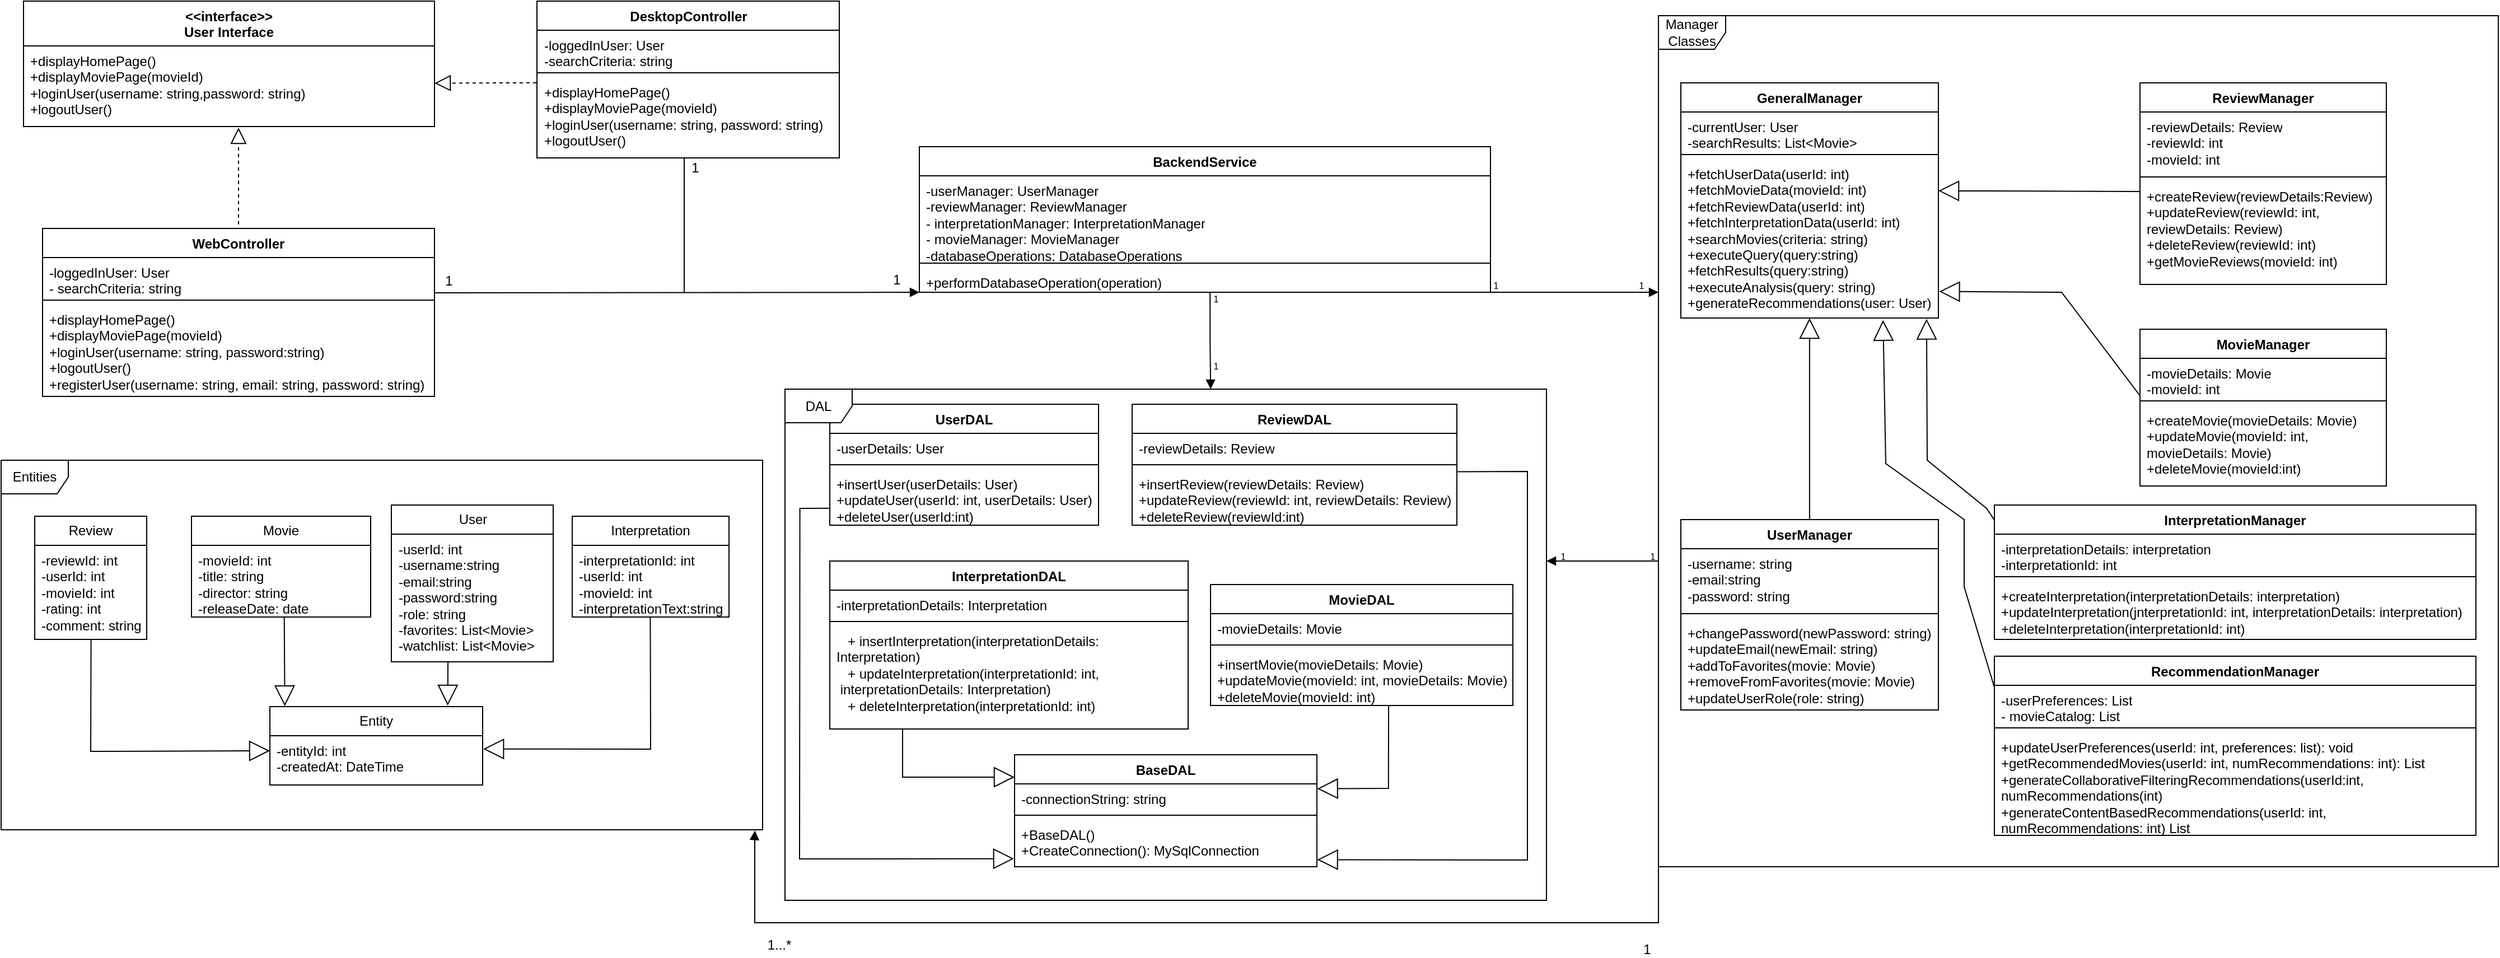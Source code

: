 <mxfile version="24.1.0" type="device">
  <diagram name="Page-1" id="e7e014a7-5840-1c2e-5031-d8a46d1fe8dd">
    <mxGraphModel dx="4650" dy="1196" grid="1" gridSize="10" guides="1" tooltips="1" connect="1" arrows="1" fold="1" page="1" pageScale="1" pageWidth="2336" pageHeight="1654" background="none" math="0" shadow="0">
      <root>
        <mxCell id="0" />
        <mxCell id="1" parent="0" />
        <mxCell id="jaTv15KmfSq4KuKZcP_w-41" value="WebController" style="swimlane;fontStyle=1;align=center;verticalAlign=top;childLayout=stackLayout;horizontal=1;startSize=26;horizontalStack=0;resizeParent=1;resizeParentMax=0;resizeLast=0;collapsible=1;marginBottom=0;whiteSpace=wrap;html=1;" parent="1" vertex="1">
          <mxGeometry x="-2246" y="660" width="350" height="150" as="geometry" />
        </mxCell>
        <mxCell id="jaTv15KmfSq4KuKZcP_w-42" value="-loggedInUser: User&lt;div&gt;- searchCriteria: string&lt;/div&gt;" style="text;strokeColor=none;fillColor=none;align=left;verticalAlign=top;spacingLeft=4;spacingRight=4;overflow=hidden;rotatable=0;points=[[0,0.5],[1,0.5]];portConstraint=eastwest;whiteSpace=wrap;html=1;" parent="jaTv15KmfSq4KuKZcP_w-41" vertex="1">
          <mxGeometry y="26" width="350" height="34" as="geometry" />
        </mxCell>
        <mxCell id="jaTv15KmfSq4KuKZcP_w-43" value="" style="line;strokeWidth=1;fillColor=none;align=left;verticalAlign=middle;spacingTop=-1;spacingLeft=3;spacingRight=3;rotatable=0;labelPosition=right;points=[];portConstraint=eastwest;strokeColor=inherit;" parent="jaTv15KmfSq4KuKZcP_w-41" vertex="1">
          <mxGeometry y="60" width="350" height="8" as="geometry" />
        </mxCell>
        <mxCell id="jaTv15KmfSq4KuKZcP_w-44" value="+displayHomePage()&lt;div&gt;+displayMoviePage(movieId)&lt;/div&gt;&lt;div&gt;+loginUser(username: string, password:string)&lt;/div&gt;&lt;div&gt;+logoutUser()&lt;/div&gt;&lt;div&gt;+registerUser(username: string, email: string, password: string)&lt;/div&gt;" style="text;strokeColor=none;fillColor=none;align=left;verticalAlign=top;spacingLeft=4;spacingRight=4;overflow=hidden;rotatable=0;points=[[0,0.5],[1,0.5]];portConstraint=eastwest;whiteSpace=wrap;html=1;" parent="jaTv15KmfSq4KuKZcP_w-41" vertex="1">
          <mxGeometry y="68" width="350" height="82" as="geometry" />
        </mxCell>
        <mxCell id="jaTv15KmfSq4KuKZcP_w-45" value="&amp;lt;&amp;lt;interface&amp;gt;&amp;gt;&lt;div&gt;User Interface&lt;/div&gt;" style="swimlane;fontStyle=1;align=center;verticalAlign=top;childLayout=stackLayout;horizontal=1;startSize=40;horizontalStack=0;resizeParent=1;resizeParentMax=0;resizeLast=0;collapsible=1;marginBottom=0;whiteSpace=wrap;html=1;" parent="1" vertex="1">
          <mxGeometry x="-2263" y="457" width="367" height="112" as="geometry" />
        </mxCell>
        <mxCell id="jaTv15KmfSq4KuKZcP_w-48" value="+displayHomePage()&lt;div&gt;+displayMoviePage(movieId)&lt;/div&gt;&lt;div&gt;+loginUser(username: string,password: string)&lt;/div&gt;&lt;div&gt;+logoutUser()&lt;/div&gt;" style="text;strokeColor=none;fillColor=none;align=left;verticalAlign=top;spacingLeft=4;spacingRight=4;overflow=hidden;rotatable=0;points=[[0,0.5],[1,0.5]];portConstraint=eastwest;whiteSpace=wrap;html=1;" parent="jaTv15KmfSq4KuKZcP_w-45" vertex="1">
          <mxGeometry y="40" width="367" height="72" as="geometry" />
        </mxCell>
        <mxCell id="jaTv15KmfSq4KuKZcP_w-49" value="DesktopController" style="swimlane;fontStyle=1;align=center;verticalAlign=top;childLayout=stackLayout;horizontal=1;startSize=26;horizontalStack=0;resizeParent=1;resizeParentMax=0;resizeLast=0;collapsible=1;marginBottom=0;whiteSpace=wrap;html=1;" parent="1" vertex="1">
          <mxGeometry x="-1804.5" y="457" width="270" height="140" as="geometry" />
        </mxCell>
        <mxCell id="jaTv15KmfSq4KuKZcP_w-50" value="-loggedInUser: User&lt;div&gt;-searchCriteria: string&lt;/div&gt;" style="text;strokeColor=none;fillColor=none;align=left;verticalAlign=top;spacingLeft=4;spacingRight=4;overflow=hidden;rotatable=0;points=[[0,0.5],[1,0.5]];portConstraint=eastwest;whiteSpace=wrap;html=1;" parent="jaTv15KmfSq4KuKZcP_w-49" vertex="1">
          <mxGeometry y="26" width="270" height="34" as="geometry" />
        </mxCell>
        <mxCell id="jaTv15KmfSq4KuKZcP_w-51" value="" style="line;strokeWidth=1;fillColor=none;align=left;verticalAlign=middle;spacingTop=-1;spacingLeft=3;spacingRight=3;rotatable=0;labelPosition=right;points=[];portConstraint=eastwest;strokeColor=inherit;" parent="jaTv15KmfSq4KuKZcP_w-49" vertex="1">
          <mxGeometry y="60" width="270" height="8" as="geometry" />
        </mxCell>
        <mxCell id="jaTv15KmfSq4KuKZcP_w-52" value="+displayHomePage()&lt;div&gt;+displayMoviePage(movieId)&lt;/div&gt;&lt;div&gt;+loginUser(username: string, password: string)&lt;/div&gt;&lt;div&gt;+logoutUser()&lt;/div&gt;" style="text;strokeColor=none;fillColor=none;align=left;verticalAlign=top;spacingLeft=4;spacingRight=4;overflow=hidden;rotatable=0;points=[[0,0.5],[1,0.5]];portConstraint=eastwest;whiteSpace=wrap;html=1;" parent="jaTv15KmfSq4KuKZcP_w-49" vertex="1">
          <mxGeometry y="68" width="270" height="72" as="geometry" />
        </mxCell>
        <mxCell id="jaTv15KmfSq4KuKZcP_w-72" value="Entities" style="shape=umlFrame;whiteSpace=wrap;html=1;pointerEvents=0;" parent="1" vertex="1">
          <mxGeometry x="-2283" y="867" width="680" height="330" as="geometry" />
        </mxCell>
        <mxCell id="jaTv15KmfSq4KuKZcP_w-73" value="User" style="swimlane;fontStyle=0;childLayout=stackLayout;horizontal=1;startSize=26;fillColor=none;horizontalStack=0;resizeParent=1;resizeParentMax=0;resizeLast=0;collapsible=1;marginBottom=0;whiteSpace=wrap;html=1;" parent="1" vertex="1">
          <mxGeometry x="-1934.5" y="907" width="144.5" height="140" as="geometry" />
        </mxCell>
        <mxCell id="jaTv15KmfSq4KuKZcP_w-74" value="&lt;div&gt;-userId: int&lt;/div&gt;&lt;div&gt;-username:string&lt;/div&gt;&lt;div&gt;-email:string&lt;/div&gt;&lt;div&gt;-password:string&lt;/div&gt;&lt;div&gt;-role: string&lt;/div&gt;&lt;div&gt;-favorites: List&amp;lt;Movie&amp;gt;&lt;/div&gt;&lt;div&gt;-watchlist: List&amp;lt;Movie&amp;gt;&lt;/div&gt;" style="text;strokeColor=none;fillColor=none;align=left;verticalAlign=top;spacingLeft=4;spacingRight=4;overflow=hidden;rotatable=0;points=[[0,0.5],[1,0.5]];portConstraint=eastwest;whiteSpace=wrap;html=1;" parent="jaTv15KmfSq4KuKZcP_w-73" vertex="1">
          <mxGeometry y="26" width="144.5" height="114" as="geometry" />
        </mxCell>
        <mxCell id="jaTv15KmfSq4KuKZcP_w-75" value="Movie" style="swimlane;fontStyle=0;childLayout=stackLayout;horizontal=1;startSize=26;fillColor=none;horizontalStack=0;resizeParent=1;resizeParentMax=0;resizeLast=0;collapsible=1;marginBottom=0;whiteSpace=wrap;html=1;" parent="1" vertex="1">
          <mxGeometry x="-2113" y="917" width="160" height="90" as="geometry" />
        </mxCell>
        <mxCell id="jaTv15KmfSq4KuKZcP_w-76" value="&lt;div&gt;-movieId: int&lt;/div&gt;&lt;div&gt;-title: string&lt;/div&gt;&lt;div&gt;-director: string&lt;/div&gt;&lt;div&gt;-releaseDate: date&lt;/div&gt;" style="text;strokeColor=none;fillColor=none;align=left;verticalAlign=top;spacingLeft=4;spacingRight=4;overflow=hidden;rotatable=0;points=[[0,0.5],[1,0.5]];portConstraint=eastwest;whiteSpace=wrap;html=1;" parent="jaTv15KmfSq4KuKZcP_w-75" vertex="1">
          <mxGeometry y="26" width="160" height="64" as="geometry" />
        </mxCell>
        <mxCell id="jaTv15KmfSq4KuKZcP_w-77" value="Review" style="swimlane;fontStyle=0;childLayout=stackLayout;horizontal=1;startSize=26;fillColor=none;horizontalStack=0;resizeParent=1;resizeParentMax=0;resizeLast=0;collapsible=1;marginBottom=0;whiteSpace=wrap;html=1;" parent="1" vertex="1">
          <mxGeometry x="-2253" y="917" width="100" height="110" as="geometry" />
        </mxCell>
        <mxCell id="jaTv15KmfSq4KuKZcP_w-78" value="&lt;div&gt;-reviewId: int&lt;/div&gt;&lt;div&gt;-userId: int&lt;/div&gt;&lt;div&gt;-movieId: int&lt;/div&gt;&lt;div&gt;-rating: int&lt;/div&gt;&lt;div&gt;-comment: string&lt;/div&gt;" style="text;strokeColor=none;fillColor=none;align=left;verticalAlign=top;spacingLeft=4;spacingRight=4;overflow=hidden;rotatable=0;points=[[0,0.5],[1,0.5]];portConstraint=eastwest;whiteSpace=wrap;html=1;" parent="jaTv15KmfSq4KuKZcP_w-77" vertex="1">
          <mxGeometry y="26" width="100" height="84" as="geometry" />
        </mxCell>
        <mxCell id="jaTv15KmfSq4KuKZcP_w-79" value="Interpretation" style="swimlane;fontStyle=0;childLayout=stackLayout;horizontal=1;startSize=26;fillColor=none;horizontalStack=0;resizeParent=1;resizeParentMax=0;resizeLast=0;collapsible=1;marginBottom=0;whiteSpace=wrap;html=1;" parent="1" vertex="1">
          <mxGeometry x="-1773" y="917" width="140" height="90" as="geometry" />
        </mxCell>
        <mxCell id="jaTv15KmfSq4KuKZcP_w-80" value="&lt;div&gt;-interpretationId: int&lt;/div&gt;&lt;div&gt;-userId: int&lt;/div&gt;&lt;div&gt;-movieId: int&lt;/div&gt;&lt;div&gt;-interpretationText:string&lt;/div&gt;" style="text;strokeColor=none;fillColor=none;align=left;verticalAlign=top;spacingLeft=4;spacingRight=4;overflow=hidden;rotatable=0;points=[[0,0.5],[1,0.5]];portConstraint=eastwest;whiteSpace=wrap;html=1;" parent="jaTv15KmfSq4KuKZcP_w-79" vertex="1">
          <mxGeometry y="26" width="140" height="64" as="geometry" />
        </mxCell>
        <mxCell id="jaTv15KmfSq4KuKZcP_w-81" value="Entity" style="swimlane;fontStyle=0;childLayout=stackLayout;horizontal=1;startSize=26;fillColor=none;horizontalStack=0;resizeParent=1;resizeParentMax=0;resizeLast=0;collapsible=1;marginBottom=0;whiteSpace=wrap;html=1;" parent="1" vertex="1">
          <mxGeometry x="-2043" y="1087" width="190" height="70" as="geometry" />
        </mxCell>
        <mxCell id="jaTv15KmfSq4KuKZcP_w-82" value="&lt;div&gt;-entityId: int&lt;/div&gt;&lt;div&gt;-createdAt: DateTime&lt;/div&gt;" style="text;strokeColor=none;fillColor=none;align=left;verticalAlign=top;spacingLeft=4;spacingRight=4;overflow=hidden;rotatable=0;points=[[0,0.5],[1,0.5]];portConstraint=eastwest;whiteSpace=wrap;html=1;" parent="jaTv15KmfSq4KuKZcP_w-81" vertex="1">
          <mxGeometry y="26" width="190" height="44" as="geometry" />
        </mxCell>
        <mxCell id="jaTv15KmfSq4KuKZcP_w-89" value="&lt;div&gt;&lt;br&gt;&lt;/div&gt;&lt;div&gt;&lt;br&gt;&lt;/div&gt;" style="endArrow=block;endSize=16;endFill=0;html=1;rounded=0;exitX=0.503;exitY=1.004;exitDx=0;exitDy=0;exitPerimeter=0;" parent="1" source="jaTv15KmfSq4KuKZcP_w-78" edge="1">
          <mxGeometry width="160" relative="1" as="geometry">
            <mxPoint x="-2203" y="1126.5" as="sourcePoint" />
            <mxPoint x="-2043" y="1126.5" as="targetPoint" />
            <Array as="points">
              <mxPoint x="-2203" y="1127" />
            </Array>
            <mxPoint as="offset" />
          </mxGeometry>
        </mxCell>
        <mxCell id="jaTv15KmfSq4KuKZcP_w-90" value="&lt;div&gt;&lt;br&gt;&lt;/div&gt;&lt;div&gt;&lt;br&gt;&lt;/div&gt;" style="endArrow=block;endSize=16;endFill=0;html=1;rounded=0;exitX=0.649;exitY=0.999;exitDx=0;exitDy=0;exitPerimeter=0;entryX=0.213;entryY=-0.006;entryDx=0;entryDy=0;entryPerimeter=0;" parent="1" edge="1">
          <mxGeometry width="160" relative="1" as="geometry">
            <mxPoint x="-2036.31" y="1006.996" as="sourcePoint" />
            <mxPoint x="-2029.68" y="1086.58" as="targetPoint" />
            <Array as="points">
              <mxPoint x="-2030.15" y="1007" />
            </Array>
            <mxPoint as="offset" />
          </mxGeometry>
        </mxCell>
        <mxCell id="jaTv15KmfSq4KuKZcP_w-91" value="&lt;div&gt;&lt;br&gt;&lt;/div&gt;&lt;div&gt;&lt;br&gt;&lt;/div&gt;" style="endArrow=block;endSize=16;endFill=0;html=1;rounded=0;entryX=0.213;entryY=-0.006;entryDx=0;entryDy=0;entryPerimeter=0;exitX=0.35;exitY=1.002;exitDx=0;exitDy=0;exitPerimeter=0;" parent="1" source="jaTv15KmfSq4KuKZcP_w-74" edge="1">
          <mxGeometry width="160" relative="1" as="geometry">
            <mxPoint x="-1884.18" y="1054" as="sourcePoint" />
            <mxPoint x="-1884.18" y="1086" as="targetPoint" />
            <Array as="points">
              <mxPoint x="-1884" y="1050" />
            </Array>
            <mxPoint as="offset" />
          </mxGeometry>
        </mxCell>
        <mxCell id="jaTv15KmfSq4KuKZcP_w-92" value="&lt;div&gt;&lt;br&gt;&lt;/div&gt;&lt;div&gt;&lt;br&gt;&lt;/div&gt;" style="endArrow=block;endSize=16;endFill=0;html=1;rounded=0;exitX=0.498;exitY=0.996;exitDx=0;exitDy=0;exitPerimeter=0;entryX=1.003;entryY=0.269;entryDx=0;entryDy=0;entryPerimeter=0;" parent="1" source="jaTv15KmfSq4KuKZcP_w-80" target="jaTv15KmfSq4KuKZcP_w-82" edge="1">
          <mxGeometry width="160" relative="1" as="geometry">
            <mxPoint x="-1773" y="1047" as="sourcePoint" />
            <mxPoint x="-1850" y="1130" as="targetPoint" />
            <Array as="points">
              <mxPoint x="-1703" y="1125" />
            </Array>
            <mxPoint as="offset" />
          </mxGeometry>
        </mxCell>
        <mxCell id="jaTv15KmfSq4KuKZcP_w-93" value="Manager Classes" style="shape=umlFrame;whiteSpace=wrap;html=1;pointerEvents=0;" parent="1" vertex="1">
          <mxGeometry x="-803" y="470" width="750" height="760" as="geometry" />
        </mxCell>
        <mxCell id="jaTv15KmfSq4KuKZcP_w-94" value="GeneralManager" style="swimlane;fontStyle=1;align=center;verticalAlign=top;childLayout=stackLayout;horizontal=1;startSize=26;horizontalStack=0;resizeParent=1;resizeParentMax=0;resizeLast=0;collapsible=1;marginBottom=0;whiteSpace=wrap;html=1;" parent="1" vertex="1">
          <mxGeometry x="-783" y="530" width="230" height="210" as="geometry" />
        </mxCell>
        <mxCell id="jaTv15KmfSq4KuKZcP_w-95" value="-currentUser: User&lt;div&gt;-searchResults: List&amp;lt;Movie&amp;gt;&lt;/div&gt;" style="text;strokeColor=none;fillColor=none;align=left;verticalAlign=top;spacingLeft=4;spacingRight=4;overflow=hidden;rotatable=0;points=[[0,0.5],[1,0.5]];portConstraint=eastwest;whiteSpace=wrap;html=1;" parent="jaTv15KmfSq4KuKZcP_w-94" vertex="1">
          <mxGeometry y="26" width="230" height="34" as="geometry" />
        </mxCell>
        <mxCell id="jaTv15KmfSq4KuKZcP_w-96" value="" style="line;strokeWidth=1;fillColor=none;align=left;verticalAlign=middle;spacingTop=-1;spacingLeft=3;spacingRight=3;rotatable=0;labelPosition=right;points=[];portConstraint=eastwest;strokeColor=inherit;" parent="jaTv15KmfSq4KuKZcP_w-94" vertex="1">
          <mxGeometry y="60" width="230" height="8" as="geometry" />
        </mxCell>
        <mxCell id="jaTv15KmfSq4KuKZcP_w-97" value="&lt;div&gt;&lt;span style=&quot;background-color: initial;&quot;&gt;+fetchUserData(userId: int)&lt;/span&gt;&lt;br&gt;&lt;/div&gt;&lt;div&gt;+fetchMovieData(movieId: int)&lt;/div&gt;&lt;div&gt;+fetchReviewData(userId: int)&lt;/div&gt;&lt;div&gt;+fetchInterpretationData(userId: int)&lt;/div&gt;&lt;div&gt;+searchMovies(criteria: string)&lt;/div&gt;&lt;div&gt;+executeQuery(query:string)&lt;/div&gt;&lt;div&gt;+fetchResults(query:string)&lt;/div&gt;&lt;div&gt;+executeAnalysis(query: string)&lt;/div&gt;&lt;div&gt;+generateRecommendations(user: User)&lt;/div&gt;" style="text;strokeColor=none;fillColor=none;align=left;verticalAlign=top;spacingLeft=4;spacingRight=4;overflow=hidden;rotatable=0;points=[[0,0.5],[1,0.5]];portConstraint=eastwest;whiteSpace=wrap;html=1;" parent="jaTv15KmfSq4KuKZcP_w-94" vertex="1">
          <mxGeometry y="68" width="230" height="142" as="geometry" />
        </mxCell>
        <mxCell id="jaTv15KmfSq4KuKZcP_w-98" value="UserManager" style="swimlane;fontStyle=1;align=center;verticalAlign=top;childLayout=stackLayout;horizontal=1;startSize=26;horizontalStack=0;resizeParent=1;resizeParentMax=0;resizeLast=0;collapsible=1;marginBottom=0;whiteSpace=wrap;html=1;" parent="1" vertex="1">
          <mxGeometry x="-783" y="920" width="230" height="170" as="geometry" />
        </mxCell>
        <mxCell id="jaTv15KmfSq4KuKZcP_w-99" value="-username: string&lt;div&gt;-email:string&lt;/div&gt;&lt;div&gt;-password: string&lt;/div&gt;" style="text;strokeColor=none;fillColor=none;align=left;verticalAlign=top;spacingLeft=4;spacingRight=4;overflow=hidden;rotatable=0;points=[[0,0.5],[1,0.5]];portConstraint=eastwest;whiteSpace=wrap;html=1;" parent="jaTv15KmfSq4KuKZcP_w-98" vertex="1">
          <mxGeometry y="26" width="230" height="54" as="geometry" />
        </mxCell>
        <mxCell id="jaTv15KmfSq4KuKZcP_w-100" value="" style="line;strokeWidth=1;fillColor=none;align=left;verticalAlign=middle;spacingTop=-1;spacingLeft=3;spacingRight=3;rotatable=0;labelPosition=right;points=[];portConstraint=eastwest;strokeColor=inherit;" parent="jaTv15KmfSq4KuKZcP_w-98" vertex="1">
          <mxGeometry y="80" width="230" height="8" as="geometry" />
        </mxCell>
        <mxCell id="jaTv15KmfSq4KuKZcP_w-101" value="+changePassword(newPassword: string)&lt;div&gt;+updateEmail(newEmail: string)&lt;/div&gt;&lt;div&gt;+addToFavorites(movie: Movie)&lt;/div&gt;&lt;div&gt;+removeFromFavorites(movie: Movie)&lt;/div&gt;&lt;div&gt;+updateUserRole(role: string)&lt;/div&gt;" style="text;strokeColor=none;fillColor=none;align=left;verticalAlign=top;spacingLeft=4;spacingRight=4;overflow=hidden;rotatable=0;points=[[0,0.5],[1,0.5]];portConstraint=eastwest;whiteSpace=wrap;html=1;" parent="jaTv15KmfSq4KuKZcP_w-98" vertex="1">
          <mxGeometry y="88" width="230" height="82" as="geometry" />
        </mxCell>
        <mxCell id="jaTv15KmfSq4KuKZcP_w-102" value="ReviewManager" style="swimlane;fontStyle=1;align=center;verticalAlign=top;childLayout=stackLayout;horizontal=1;startSize=26;horizontalStack=0;resizeParent=1;resizeParentMax=0;resizeLast=0;collapsible=1;marginBottom=0;whiteSpace=wrap;html=1;" parent="1" vertex="1">
          <mxGeometry x="-373" y="530" width="220" height="180" as="geometry" />
        </mxCell>
        <mxCell id="jaTv15KmfSq4KuKZcP_w-103" value="-reviewDetails: Review&lt;div&gt;-reviewId: int&lt;/div&gt;&lt;div&gt;-movieId: int&lt;/div&gt;" style="text;strokeColor=none;fillColor=none;align=left;verticalAlign=top;spacingLeft=4;spacingRight=4;overflow=hidden;rotatable=0;points=[[0,0.5],[1,0.5]];portConstraint=eastwest;whiteSpace=wrap;html=1;" parent="jaTv15KmfSq4KuKZcP_w-102" vertex="1">
          <mxGeometry y="26" width="220" height="54" as="geometry" />
        </mxCell>
        <mxCell id="jaTv15KmfSq4KuKZcP_w-104" value="" style="line;strokeWidth=1;fillColor=none;align=left;verticalAlign=middle;spacingTop=-1;spacingLeft=3;spacingRight=3;rotatable=0;labelPosition=right;points=[];portConstraint=eastwest;strokeColor=inherit;" parent="jaTv15KmfSq4KuKZcP_w-102" vertex="1">
          <mxGeometry y="80" width="220" height="8" as="geometry" />
        </mxCell>
        <mxCell id="jaTv15KmfSq4KuKZcP_w-105" value="+createReview(reviewDetails:Review)&lt;div&gt;+updateReview(reviewId: int, reviewDetails: Review)&lt;/div&gt;&lt;div&gt;+deleteReview(reviewId: int)&lt;/div&gt;&lt;div&gt;+getMovieReviews(movieId: int)&lt;/div&gt;" style="text;strokeColor=none;fillColor=none;align=left;verticalAlign=top;spacingLeft=4;spacingRight=4;overflow=hidden;rotatable=0;points=[[0,0.5],[1,0.5]];portConstraint=eastwest;whiteSpace=wrap;html=1;" parent="jaTv15KmfSq4KuKZcP_w-102" vertex="1">
          <mxGeometry y="88" width="220" height="92" as="geometry" />
        </mxCell>
        <mxCell id="jaTv15KmfSq4KuKZcP_w-106" value="InterpretationManager" style="swimlane;fontStyle=1;align=center;verticalAlign=top;childLayout=stackLayout;horizontal=1;startSize=26;horizontalStack=0;resizeParent=1;resizeParentMax=0;resizeLast=0;collapsible=1;marginBottom=0;whiteSpace=wrap;html=1;" parent="1" vertex="1">
          <mxGeometry x="-503" y="907" width="430" height="120" as="geometry" />
        </mxCell>
        <mxCell id="jaTv15KmfSq4KuKZcP_w-107" value="-interpretationDetails: interpretation&lt;div&gt;-interpretationId: int&lt;/div&gt;" style="text;strokeColor=none;fillColor=none;align=left;verticalAlign=top;spacingLeft=4;spacingRight=4;overflow=hidden;rotatable=0;points=[[0,0.5],[1,0.5]];portConstraint=eastwest;whiteSpace=wrap;html=1;" parent="jaTv15KmfSq4KuKZcP_w-106" vertex="1">
          <mxGeometry y="26" width="430" height="34" as="geometry" />
        </mxCell>
        <mxCell id="jaTv15KmfSq4KuKZcP_w-108" value="" style="line;strokeWidth=1;fillColor=none;align=left;verticalAlign=middle;spacingTop=-1;spacingLeft=3;spacingRight=3;rotatable=0;labelPosition=right;points=[];portConstraint=eastwest;strokeColor=inherit;" parent="jaTv15KmfSq4KuKZcP_w-106" vertex="1">
          <mxGeometry y="60" width="430" height="8" as="geometry" />
        </mxCell>
        <mxCell id="jaTv15KmfSq4KuKZcP_w-109" value="+createInterpretation(interpretationDetails: interpretation)&lt;div&gt;+updateInterpretation(jnterpretationId: int, interpretationDetails: interpretation)&lt;/div&gt;&lt;div&gt;+deleteInterpretation(interpretationId: int)&lt;/div&gt;" style="text;strokeColor=none;fillColor=none;align=left;verticalAlign=top;spacingLeft=4;spacingRight=4;overflow=hidden;rotatable=0;points=[[0,0.5],[1,0.5]];portConstraint=eastwest;whiteSpace=wrap;html=1;" parent="jaTv15KmfSq4KuKZcP_w-106" vertex="1">
          <mxGeometry y="68" width="430" height="52" as="geometry" />
        </mxCell>
        <mxCell id="jaTv15KmfSq4KuKZcP_w-110" value="MovieManager" style="swimlane;fontStyle=1;align=center;verticalAlign=top;childLayout=stackLayout;horizontal=1;startSize=26;horizontalStack=0;resizeParent=1;resizeParentMax=0;resizeLast=0;collapsible=1;marginBottom=0;whiteSpace=wrap;html=1;" parent="1" vertex="1">
          <mxGeometry x="-373" y="750" width="220" height="140" as="geometry" />
        </mxCell>
        <mxCell id="jaTv15KmfSq4KuKZcP_w-111" value="-movieDetails: Movie&lt;div&gt;-movieId: int&lt;/div&gt;" style="text;strokeColor=none;fillColor=none;align=left;verticalAlign=top;spacingLeft=4;spacingRight=4;overflow=hidden;rotatable=0;points=[[0,0.5],[1,0.5]];portConstraint=eastwest;whiteSpace=wrap;html=1;" parent="jaTv15KmfSq4KuKZcP_w-110" vertex="1">
          <mxGeometry y="26" width="220" height="34" as="geometry" />
        </mxCell>
        <mxCell id="jaTv15KmfSq4KuKZcP_w-112" value="" style="line;strokeWidth=1;fillColor=none;align=left;verticalAlign=middle;spacingTop=-1;spacingLeft=3;spacingRight=3;rotatable=0;labelPosition=right;points=[];portConstraint=eastwest;strokeColor=inherit;" parent="jaTv15KmfSq4KuKZcP_w-110" vertex="1">
          <mxGeometry y="60" width="220" height="8" as="geometry" />
        </mxCell>
        <mxCell id="jaTv15KmfSq4KuKZcP_w-113" value="+createMovie(movieDetails: Movie)&lt;div&gt;+updateMovie(movieId: int, movieDetails: Movie)&lt;/div&gt;&lt;div&gt;+deleteMovie(movieId:int)&lt;/div&gt;" style="text;strokeColor=none;fillColor=none;align=left;verticalAlign=top;spacingLeft=4;spacingRight=4;overflow=hidden;rotatable=0;points=[[0,0.5],[1,0.5]];portConstraint=eastwest;whiteSpace=wrap;html=1;" parent="jaTv15KmfSq4KuKZcP_w-110" vertex="1">
          <mxGeometry y="68" width="220" height="72" as="geometry" />
        </mxCell>
        <mxCell id="jaTv15KmfSq4KuKZcP_w-114" value="BackendService" style="swimlane;fontStyle=1;align=center;verticalAlign=top;childLayout=stackLayout;horizontal=1;startSize=26;horizontalStack=0;resizeParent=1;resizeParentMax=0;resizeLast=0;collapsible=1;marginBottom=0;whiteSpace=wrap;html=1;" parent="1" vertex="1">
          <mxGeometry x="-1463" y="587" width="510" height="130" as="geometry" />
        </mxCell>
        <mxCell id="jaTv15KmfSq4KuKZcP_w-115" value="-userManager: UserManager&lt;div&gt;-reviewManager: ReviewManager&lt;/div&gt;&lt;div&gt;- interpretationManager: InterpretationManager&lt;/div&gt;&lt;div&gt;- movieManager: MovieManager&lt;/div&gt;&lt;div&gt;-databaseOperations: DatabaseOperations&lt;/div&gt;" style="text;strokeColor=none;fillColor=none;align=left;verticalAlign=top;spacingLeft=4;spacingRight=4;overflow=hidden;rotatable=0;points=[[0,0.5],[1,0.5]];portConstraint=eastwest;whiteSpace=wrap;html=1;" parent="jaTv15KmfSq4KuKZcP_w-114" vertex="1">
          <mxGeometry y="26" width="510" height="74" as="geometry" />
        </mxCell>
        <mxCell id="jaTv15KmfSq4KuKZcP_w-116" value="" style="line;strokeWidth=1;fillColor=none;align=left;verticalAlign=middle;spacingTop=-1;spacingLeft=3;spacingRight=3;rotatable=0;labelPosition=right;points=[];portConstraint=eastwest;strokeColor=inherit;" parent="jaTv15KmfSq4KuKZcP_w-114" vertex="1">
          <mxGeometry y="100" width="510" height="8" as="geometry" />
        </mxCell>
        <mxCell id="jaTv15KmfSq4KuKZcP_w-117" value="+performDatabaseOperation(operation)" style="text;strokeColor=none;fillColor=none;align=left;verticalAlign=top;spacingLeft=4;spacingRight=4;overflow=hidden;rotatable=0;points=[[0,0.5],[1,0.5]];portConstraint=eastwest;whiteSpace=wrap;html=1;" parent="jaTv15KmfSq4KuKZcP_w-114" vertex="1">
          <mxGeometry y="108" width="510" height="22" as="geometry" />
        </mxCell>
        <mxCell id="jaTv15KmfSq4KuKZcP_w-134" value="" style="endArrow=block;endSize=16;endFill=0;html=1;rounded=0;exitX=0.5;exitY=0;exitDx=0;exitDy=0;" parent="1" edge="1">
          <mxGeometry width="160" relative="1" as="geometry">
            <mxPoint x="-668.06" y="920" as="sourcePoint" />
            <mxPoint x="-668.06" y="740" as="targetPoint" />
          </mxGeometry>
        </mxCell>
        <mxCell id="jaTv15KmfSq4KuKZcP_w-135" value="" style="endArrow=block;endSize=16;endFill=0;html=1;rounded=0;entryX=0.954;entryY=1.005;entryDx=0;entryDy=0;entryPerimeter=0;exitX=0;exitY=0.111;exitDx=0;exitDy=0;exitPerimeter=0;" parent="1" source="jaTv15KmfSq4KuKZcP_w-106" target="jaTv15KmfSq4KuKZcP_w-97" edge="1">
          <mxGeometry width="160" relative="1" as="geometry">
            <mxPoint x="-480" y="960" as="sourcePoint" />
            <mxPoint x="-563" y="750" as="targetPoint" />
            <Array as="points">
              <mxPoint x="-510" y="910" />
              <mxPoint x="-563" y="867" />
            </Array>
          </mxGeometry>
        </mxCell>
        <mxCell id="jaTv15KmfSq4KuKZcP_w-136" value="" style="endArrow=block;endSize=16;endFill=0;html=1;rounded=0;entryX=1.003;entryY=0.833;entryDx=0;entryDy=0;entryPerimeter=0;exitX=0;exitY=0.98;exitDx=0;exitDy=0;exitPerimeter=0;" parent="1" source="jaTv15KmfSq4KuKZcP_w-111" target="jaTv15KmfSq4KuKZcP_w-97" edge="1">
          <mxGeometry width="160" relative="1" as="geometry">
            <mxPoint x="-463" y="819" as="sourcePoint" />
            <mxPoint x="-463" y="637" as="targetPoint" />
            <Array as="points">
              <mxPoint x="-443" y="717" />
            </Array>
          </mxGeometry>
        </mxCell>
        <mxCell id="jaTv15KmfSq4KuKZcP_w-137" value="" style="endArrow=block;endSize=16;endFill=0;html=1;rounded=0;entryX=1;entryY=0.2;entryDx=0;entryDy=0;entryPerimeter=0;" parent="1" target="jaTv15KmfSq4KuKZcP_w-97" edge="1">
          <mxGeometry width="160" relative="1" as="geometry">
            <mxPoint x="-373" y="627" as="sourcePoint" />
            <mxPoint x="-543" y="627" as="targetPoint" />
          </mxGeometry>
        </mxCell>
        <mxCell id="ezJtMZ_-pT23GLF0U74k-7" value="" style="endArrow=block;endFill=1;html=1;edgeStyle=orthogonalEdgeStyle;align=left;verticalAlign=top;rounded=0;exitX=1;exitY=0.927;exitDx=0;exitDy=0;exitPerimeter=0;" parent="1" source="jaTv15KmfSq4KuKZcP_w-42" edge="1">
          <mxGeometry x="-1" relative="1" as="geometry">
            <mxPoint x="-1893" y="717" as="sourcePoint" />
            <mxPoint x="-1463" y="717" as="targetPoint" />
          </mxGeometry>
        </mxCell>
        <mxCell id="ezJtMZ_-pT23GLF0U74k-9" value="" style="endArrow=none;html=1;edgeStyle=orthogonalEdgeStyle;rounded=0;exitX=0.487;exitY=1;exitDx=0;exitDy=0;exitPerimeter=0;" parent="1" source="jaTv15KmfSq4KuKZcP_w-52" edge="1">
          <mxGeometry relative="1" as="geometry">
            <mxPoint x="-1694.5" y="667" as="sourcePoint" />
            <mxPoint x="-1673" y="717" as="targetPoint" />
            <Array as="points">
              <mxPoint x="-1673" y="667" />
            </Array>
          </mxGeometry>
        </mxCell>
        <mxCell id="ezJtMZ_-pT23GLF0U74k-12" value="" style="endArrow=block;endFill=1;html=1;edgeStyle=orthogonalEdgeStyle;align=left;verticalAlign=top;rounded=0;" parent="1" edge="1">
          <mxGeometry x="-1" relative="1" as="geometry">
            <mxPoint x="-953" y="717" as="sourcePoint" />
            <mxPoint x="-803" y="717" as="targetPoint" />
            <mxPoint as="offset" />
          </mxGeometry>
        </mxCell>
        <mxCell id="ezJtMZ_-pT23GLF0U74k-14" value="" style="endArrow=block;endFill=1;html=1;edgeStyle=orthogonalEdgeStyle;align=left;verticalAlign=top;rounded=0;" parent="1" edge="1">
          <mxGeometry x="-1" relative="1" as="geometry">
            <mxPoint x="-803" y="957" as="sourcePoint" />
            <mxPoint x="-903" y="957" as="targetPoint" />
            <mxPoint as="offset" />
            <Array as="points">
              <mxPoint x="-803" y="957" />
              <mxPoint x="-803" y="951" />
            </Array>
          </mxGeometry>
        </mxCell>
        <mxCell id="ezJtMZ_-pT23GLF0U74k-15" value="" style="endArrow=block;endFill=1;html=1;edgeStyle=orthogonalEdgeStyle;align=left;verticalAlign=top;rounded=0;exitX=-0.001;exitY=0.693;exitDx=0;exitDy=0;exitPerimeter=0;entryX=0.99;entryY=1.002;entryDx=0;entryDy=0;entryPerimeter=0;" parent="1" target="jaTv15KmfSq4KuKZcP_w-72" edge="1">
          <mxGeometry x="-1" relative="1" as="geometry">
            <mxPoint x="-803" y="1200" as="sourcePoint" />
            <mxPoint x="-1610" y="1200" as="targetPoint" />
            <mxPoint as="offset" />
            <Array as="points">
              <mxPoint x="-803" y="1280" />
              <mxPoint x="-1610" y="1280" />
              <mxPoint x="-1610" y="1201" />
              <mxPoint x="-1610" y="1201" />
            </Array>
          </mxGeometry>
        </mxCell>
        <mxCell id="ezJtMZ_-pT23GLF0U74k-16" value="" style="endArrow=block;dashed=1;endFill=0;endSize=12;html=1;rounded=0;" parent="1" edge="1">
          <mxGeometry width="160" relative="1" as="geometry">
            <mxPoint x="-2070.99" y="656.35" as="sourcePoint" />
            <mxPoint x="-2071" y="570" as="targetPoint" />
          </mxGeometry>
        </mxCell>
        <mxCell id="ezJtMZ_-pT23GLF0U74k-17" value="" style="endArrow=block;dashed=1;endFill=0;endSize=12;html=1;rounded=0;entryX=1.002;entryY=0.341;entryDx=0;entryDy=0;entryPerimeter=0;exitX=-0.002;exitY=0.068;exitDx=0;exitDy=0;exitPerimeter=0;" parent="1" source="jaTv15KmfSq4KuKZcP_w-52" edge="1">
          <mxGeometry width="160" relative="1" as="geometry">
            <mxPoint x="-1807.39" y="530.004" as="sourcePoint" />
            <mxPoint x="-1895.996" y="530.292" as="targetPoint" />
          </mxGeometry>
        </mxCell>
        <mxCell id="ezJtMZ_-pT23GLF0U74k-21" value="1" style="text;html=1;align=center;verticalAlign=middle;whiteSpace=wrap;rounded=0;" parent="1" vertex="1">
          <mxGeometry x="-1673" y="597" width="20" height="18" as="geometry" />
        </mxCell>
        <mxCell id="ezJtMZ_-pT23GLF0U74k-22" value="1" style="text;html=1;align=center;verticalAlign=middle;whiteSpace=wrap;rounded=0;" parent="1" vertex="1">
          <mxGeometry x="-1893" y="697" width="20" height="20" as="geometry" />
        </mxCell>
        <mxCell id="ezJtMZ_-pT23GLF0U74k-24" value="1" style="text;html=1;align=center;verticalAlign=middle;whiteSpace=wrap;rounded=0;" parent="1" vertex="1">
          <mxGeometry x="-1493" y="697" width="20" height="18" as="geometry" />
        </mxCell>
        <mxCell id="ezJtMZ_-pT23GLF0U74k-25" value="" style="endArrow=block;endFill=1;html=1;edgeStyle=orthogonalEdgeStyle;align=left;verticalAlign=top;rounded=0;exitX=0.509;exitY=1.018;exitDx=0;exitDy=0;exitPerimeter=0;entryX=0.559;entryY=0;entryDx=0;entryDy=0;entryPerimeter=0;" parent="1" source="jaTv15KmfSq4KuKZcP_w-117" target="ezJtMZ_-pT23GLF0U74k-49" edge="1">
          <mxGeometry x="-1" relative="1" as="geometry">
            <mxPoint x="-1207.76" y="768.824" as="sourcePoint" />
            <mxPoint x="-1203.41" y="806.72" as="targetPoint" />
            <mxPoint as="offset" />
          </mxGeometry>
        </mxCell>
        <mxCell id="ezJtMZ_-pT23GLF0U74k-27" value="&lt;font style=&quot;font-size: 8px;&quot;&gt;1&lt;/font&gt;" style="text;html=1;align=center;verticalAlign=middle;whiteSpace=wrap;rounded=0;" parent="1" vertex="1">
          <mxGeometry x="-1203" y="777" width="10" height="10" as="geometry" />
        </mxCell>
        <mxCell id="ezJtMZ_-pT23GLF0U74k-29" value="1" style="text;html=1;align=center;verticalAlign=middle;whiteSpace=wrap;rounded=0;" parent="1" vertex="1">
          <mxGeometry x="-823" y="1297" width="20" height="13" as="geometry" />
        </mxCell>
        <mxCell id="ezJtMZ_-pT23GLF0U74k-30" value="1...*" style="text;html=1;align=center;verticalAlign=middle;whiteSpace=wrap;rounded=0;" parent="1" vertex="1">
          <mxGeometry x="-1603" y="1290" width="30" height="20" as="geometry" />
        </mxCell>
        <mxCell id="ezJtMZ_-pT23GLF0U74k-31" value="UserDAL" style="swimlane;fontStyle=1;align=center;verticalAlign=top;childLayout=stackLayout;horizontal=1;startSize=26;horizontalStack=0;resizeParent=1;resizeParentMax=0;resizeLast=0;collapsible=1;marginBottom=0;whiteSpace=wrap;html=1;" parent="1" vertex="1">
          <mxGeometry x="-1543" y="817" width="240" height="108" as="geometry" />
        </mxCell>
        <mxCell id="ezJtMZ_-pT23GLF0U74k-32" value="-userDetails: User" style="text;strokeColor=none;fillColor=none;align=left;verticalAlign=top;spacingLeft=4;spacingRight=4;overflow=hidden;rotatable=0;points=[[0,0.5],[1,0.5]];portConstraint=eastwest;whiteSpace=wrap;html=1;" parent="ezJtMZ_-pT23GLF0U74k-31" vertex="1">
          <mxGeometry y="26" width="240" height="24" as="geometry" />
        </mxCell>
        <mxCell id="ezJtMZ_-pT23GLF0U74k-33" value="" style="line;strokeWidth=1;fillColor=none;align=left;verticalAlign=middle;spacingTop=-1;spacingLeft=3;spacingRight=3;rotatable=0;labelPosition=right;points=[];portConstraint=eastwest;strokeColor=inherit;" parent="ezJtMZ_-pT23GLF0U74k-31" vertex="1">
          <mxGeometry y="50" width="240" height="8" as="geometry" />
        </mxCell>
        <mxCell id="ezJtMZ_-pT23GLF0U74k-34" value="+insertUser(userDetails: User)&lt;div&gt;+updateUser(userId: int, userDetails: User)&lt;/div&gt;&lt;div&gt;+deleteUser(userId:int)&lt;/div&gt;" style="text;strokeColor=none;fillColor=none;align=left;verticalAlign=top;spacingLeft=4;spacingRight=4;overflow=hidden;rotatable=0;points=[[0,0.5],[1,0.5]];portConstraint=eastwest;whiteSpace=wrap;html=1;" parent="ezJtMZ_-pT23GLF0U74k-31" vertex="1">
          <mxGeometry y="58" width="240" height="50" as="geometry" />
        </mxCell>
        <mxCell id="ezJtMZ_-pT23GLF0U74k-35" value="ReviewDAL" style="swimlane;fontStyle=1;align=center;verticalAlign=top;childLayout=stackLayout;horizontal=1;startSize=26;horizontalStack=0;resizeParent=1;resizeParentMax=0;resizeLast=0;collapsible=1;marginBottom=0;whiteSpace=wrap;html=1;" parent="1" vertex="1">
          <mxGeometry x="-1273" y="817" width="290" height="108" as="geometry" />
        </mxCell>
        <mxCell id="ezJtMZ_-pT23GLF0U74k-36" value="-reviewDetails: Review" style="text;strokeColor=none;fillColor=none;align=left;verticalAlign=top;spacingLeft=4;spacingRight=4;overflow=hidden;rotatable=0;points=[[0,0.5],[1,0.5]];portConstraint=eastwest;whiteSpace=wrap;html=1;" parent="ezJtMZ_-pT23GLF0U74k-35" vertex="1">
          <mxGeometry y="26" width="290" height="24" as="geometry" />
        </mxCell>
        <mxCell id="ezJtMZ_-pT23GLF0U74k-37" value="" style="line;strokeWidth=1;fillColor=none;align=left;verticalAlign=middle;spacingTop=-1;spacingLeft=3;spacingRight=3;rotatable=0;labelPosition=right;points=[];portConstraint=eastwest;strokeColor=inherit;" parent="ezJtMZ_-pT23GLF0U74k-35" vertex="1">
          <mxGeometry y="50" width="290" height="8" as="geometry" />
        </mxCell>
        <mxCell id="ezJtMZ_-pT23GLF0U74k-38" value="+insertReview(reviewDetails: Review)&lt;div&gt;+updateReview(reviewId: int, reviewDetails: Review)&lt;/div&gt;&lt;div&gt;+deleteReview(reviewId:int)&lt;/div&gt;" style="text;strokeColor=none;fillColor=none;align=left;verticalAlign=top;spacingLeft=4;spacingRight=4;overflow=hidden;rotatable=0;points=[[0,0.5],[1,0.5]];portConstraint=eastwest;whiteSpace=wrap;html=1;" parent="ezJtMZ_-pT23GLF0U74k-35" vertex="1">
          <mxGeometry y="58" width="290" height="50" as="geometry" />
        </mxCell>
        <mxCell id="ezJtMZ_-pT23GLF0U74k-39" value="InterpretationDAL" style="swimlane;fontStyle=1;align=center;verticalAlign=top;childLayout=stackLayout;horizontal=1;startSize=26;horizontalStack=0;resizeParent=1;resizeParentMax=0;resizeLast=0;collapsible=1;marginBottom=0;whiteSpace=wrap;html=1;" parent="1" vertex="1">
          <mxGeometry x="-1543" y="957" width="320" height="150" as="geometry" />
        </mxCell>
        <mxCell id="ezJtMZ_-pT23GLF0U74k-40" value="-interpretationDetails: Interpretation" style="text;strokeColor=none;fillColor=none;align=left;verticalAlign=top;spacingLeft=4;spacingRight=4;overflow=hidden;rotatable=0;points=[[0,0.5],[1,0.5]];portConstraint=eastwest;whiteSpace=wrap;html=1;" parent="ezJtMZ_-pT23GLF0U74k-39" vertex="1">
          <mxGeometry y="26" width="320" height="24" as="geometry" />
        </mxCell>
        <mxCell id="ezJtMZ_-pT23GLF0U74k-41" value="" style="line;strokeWidth=1;fillColor=none;align=left;verticalAlign=middle;spacingTop=-1;spacingLeft=3;spacingRight=3;rotatable=0;labelPosition=right;points=[];portConstraint=eastwest;strokeColor=inherit;" parent="ezJtMZ_-pT23GLF0U74k-39" vertex="1">
          <mxGeometry y="50" width="320" height="8" as="geometry" />
        </mxCell>
        <mxCell id="ezJtMZ_-pT23GLF0U74k-42" value="&lt;div&gt;&amp;nbsp; &amp;nbsp;+ insertInterpretation(interpretationDetails: Interpretation)&lt;/div&gt;&lt;div&gt;&amp;nbsp; &amp;nbsp;+ updateInterpretation(interpretationId: int,&amp;nbsp; &amp;nbsp; &amp;nbsp; &amp;nbsp; &amp;nbsp; &amp;nbsp; &amp;nbsp; &amp;nbsp; &amp;nbsp;interpretationDetails: Interpretation)&lt;/div&gt;&lt;div&gt;&amp;nbsp; &amp;nbsp;+ deleteInterpretation(interpretationId: int)&lt;/div&gt;" style="text;strokeColor=none;fillColor=none;align=left;verticalAlign=top;spacingLeft=4;spacingRight=4;overflow=hidden;rotatable=0;points=[[0,0.5],[1,0.5]];portConstraint=eastwest;whiteSpace=wrap;html=1;" parent="ezJtMZ_-pT23GLF0U74k-39" vertex="1">
          <mxGeometry y="58" width="320" height="92" as="geometry" />
        </mxCell>
        <mxCell id="ezJtMZ_-pT23GLF0U74k-43" value="MovieDAL" style="swimlane;fontStyle=1;align=center;verticalAlign=top;childLayout=stackLayout;horizontal=1;startSize=26;horizontalStack=0;resizeParent=1;resizeParentMax=0;resizeLast=0;collapsible=1;marginBottom=0;whiteSpace=wrap;html=1;" parent="1" vertex="1">
          <mxGeometry x="-1203" y="978" width="270" height="108" as="geometry" />
        </mxCell>
        <mxCell id="ezJtMZ_-pT23GLF0U74k-44" value="-movieDetails: Movie" style="text;strokeColor=none;fillColor=none;align=left;verticalAlign=top;spacingLeft=4;spacingRight=4;overflow=hidden;rotatable=0;points=[[0,0.5],[1,0.5]];portConstraint=eastwest;whiteSpace=wrap;html=1;" parent="ezJtMZ_-pT23GLF0U74k-43" vertex="1">
          <mxGeometry y="26" width="270" height="24" as="geometry" />
        </mxCell>
        <mxCell id="ezJtMZ_-pT23GLF0U74k-45" value="" style="line;strokeWidth=1;fillColor=none;align=left;verticalAlign=middle;spacingTop=-1;spacingLeft=3;spacingRight=3;rotatable=0;labelPosition=right;points=[];portConstraint=eastwest;strokeColor=inherit;" parent="ezJtMZ_-pT23GLF0U74k-43" vertex="1">
          <mxGeometry y="50" width="270" height="8" as="geometry" />
        </mxCell>
        <mxCell id="ezJtMZ_-pT23GLF0U74k-46" value="+insertMovie(movieDetails: Movie)&lt;div&gt;+updateMovie(movieId: int, movieDetails: Movie)&lt;/div&gt;&lt;div&gt;+deleteMovie(movieId: int)&lt;/div&gt;" style="text;strokeColor=none;fillColor=none;align=left;verticalAlign=top;spacingLeft=4;spacingRight=4;overflow=hidden;rotatable=0;points=[[0,0.5],[1,0.5]];portConstraint=eastwest;whiteSpace=wrap;html=1;" parent="ezJtMZ_-pT23GLF0U74k-43" vertex="1">
          <mxGeometry y="58" width="270" height="50" as="geometry" />
        </mxCell>
        <mxCell id="ezJtMZ_-pT23GLF0U74k-49" value="DAL" style="shape=umlFrame;whiteSpace=wrap;html=1;pointerEvents=0;" parent="1" vertex="1">
          <mxGeometry x="-1583" y="803.5" width="680" height="456.5" as="geometry" />
        </mxCell>
        <mxCell id="ezJtMZ_-pT23GLF0U74k-50" value="&lt;font style=&quot;font-size: 8px;&quot;&gt;1&lt;/font&gt;" style="text;html=1;align=center;verticalAlign=middle;whiteSpace=wrap;rounded=0;" parent="1" vertex="1">
          <mxGeometry x="-1203" y="717" width="10" height="10" as="geometry" />
        </mxCell>
        <mxCell id="ezJtMZ_-pT23GLF0U74k-51" value="&lt;font style=&quot;font-size: 8px;&quot;&gt;1&lt;/font&gt;" style="text;html=1;align=center;verticalAlign=middle;whiteSpace=wrap;rounded=0;" parent="1" vertex="1">
          <mxGeometry x="-953" y="705" width="10" height="10" as="geometry" />
        </mxCell>
        <mxCell id="ezJtMZ_-pT23GLF0U74k-52" value="&lt;font style=&quot;font-size: 8px;&quot;&gt;1&lt;/font&gt;" style="text;html=1;align=center;verticalAlign=middle;whiteSpace=wrap;rounded=0;" parent="1" vertex="1">
          <mxGeometry x="-823" y="705" width="10" height="10" as="geometry" />
        </mxCell>
        <mxCell id="ezJtMZ_-pT23GLF0U74k-55" value="&lt;font style=&quot;font-size: 8px;&quot;&gt;1&lt;/font&gt;" style="text;html=1;align=center;verticalAlign=middle;whiteSpace=wrap;rounded=0;" parent="1" vertex="1">
          <mxGeometry x="-813" y="947" width="10" height="10" as="geometry" />
        </mxCell>
        <mxCell id="ezJtMZ_-pT23GLF0U74k-56" value="&lt;font style=&quot;font-size: 8px;&quot;&gt;1&lt;/font&gt;" style="text;html=1;align=center;verticalAlign=middle;whiteSpace=wrap;rounded=0;" parent="1" vertex="1">
          <mxGeometry x="-893" y="947" width="10" height="10" as="geometry" />
        </mxCell>
        <mxCell id="UMf_RnzinvX96fzdpl9S-3" value="BaseDAL" style="swimlane;fontStyle=1;align=center;verticalAlign=top;childLayout=stackLayout;horizontal=1;startSize=26;horizontalStack=0;resizeParent=1;resizeParentMax=0;resizeLast=0;collapsible=1;marginBottom=0;whiteSpace=wrap;html=1;" parent="1" vertex="1">
          <mxGeometry x="-1378" y="1130" width="270" height="100" as="geometry" />
        </mxCell>
        <mxCell id="UMf_RnzinvX96fzdpl9S-4" value="-connectionString: string" style="text;strokeColor=none;fillColor=none;align=left;verticalAlign=top;spacingLeft=4;spacingRight=4;overflow=hidden;rotatable=0;points=[[0,0.5],[1,0.5]];portConstraint=eastwest;whiteSpace=wrap;html=1;" parent="UMf_RnzinvX96fzdpl9S-3" vertex="1">
          <mxGeometry y="26" width="270" height="24" as="geometry" />
        </mxCell>
        <mxCell id="UMf_RnzinvX96fzdpl9S-5" value="" style="line;strokeWidth=1;fillColor=none;align=left;verticalAlign=middle;spacingTop=-1;spacingLeft=3;spacingRight=3;rotatable=0;labelPosition=right;points=[];portConstraint=eastwest;strokeColor=inherit;" parent="UMf_RnzinvX96fzdpl9S-3" vertex="1">
          <mxGeometry y="50" width="270" height="8" as="geometry" />
        </mxCell>
        <mxCell id="UMf_RnzinvX96fzdpl9S-6" value="+BaseDAL()&lt;div&gt;+CreateConnection(): MySqlConnection&lt;/div&gt;" style="text;strokeColor=none;fillColor=none;align=left;verticalAlign=top;spacingLeft=4;spacingRight=4;overflow=hidden;rotatable=0;points=[[0,0.5],[1,0.5]];portConstraint=eastwest;whiteSpace=wrap;html=1;" parent="UMf_RnzinvX96fzdpl9S-3" vertex="1">
          <mxGeometry y="58" width="270" height="42" as="geometry" />
        </mxCell>
        <mxCell id="UMf_RnzinvX96fzdpl9S-7" value="&lt;div&gt;&lt;br&gt;&lt;/div&gt;&lt;div&gt;&lt;br&gt;&lt;/div&gt;" style="endArrow=block;endSize=16;endFill=0;html=1;rounded=0;" parent="1" edge="1">
          <mxGeometry width="160" relative="1" as="geometry">
            <mxPoint x="-1481.29" y="1107" as="sourcePoint" />
            <mxPoint x="-1378" y="1150" as="targetPoint" />
            <Array as="points">
              <mxPoint x="-1478" y="1107" />
              <mxPoint x="-1478" y="1150" />
            </Array>
            <mxPoint as="offset" />
          </mxGeometry>
        </mxCell>
        <mxCell id="UMf_RnzinvX96fzdpl9S-8" value="&lt;div&gt;&lt;br&gt;&lt;/div&gt;&lt;div&gt;&lt;br&gt;&lt;/div&gt;" style="endArrow=block;endSize=16;endFill=0;html=1;rounded=0;exitX=-0.003;exitY=0.697;exitDx=0;exitDy=0;exitPerimeter=0;entryX=-0.002;entryY=0.829;entryDx=0;entryDy=0;entryPerimeter=0;" parent="1" source="ezJtMZ_-pT23GLF0U74k-34" target="UMf_RnzinvX96fzdpl9S-6" edge="1">
          <mxGeometry width="160" relative="1" as="geometry">
            <mxPoint x="-1573" y="910" as="sourcePoint" />
            <mxPoint x="-1469.71" y="953" as="targetPoint" />
            <Array as="points">
              <mxPoint x="-1569.71" y="910" />
              <mxPoint x="-1570" y="1223" />
            </Array>
            <mxPoint as="offset" />
          </mxGeometry>
        </mxCell>
        <mxCell id="UMf_RnzinvX96fzdpl9S-10" value="&lt;div&gt;&lt;br&gt;&lt;/div&gt;&lt;div&gt;&lt;br&gt;&lt;/div&gt;" style="endArrow=block;endSize=16;endFill=0;html=1;rounded=0;entryX=1.001;entryY=0.181;entryDx=0;entryDy=0;entryPerimeter=0;exitX=0.589;exitY=0.996;exitDx=0;exitDy=0;exitPerimeter=0;" parent="1" source="ezJtMZ_-pT23GLF0U74k-46" target="UMf_RnzinvX96fzdpl9S-4" edge="1">
          <mxGeometry width="160" relative="1" as="geometry">
            <mxPoint x="-1044" y="1120" as="sourcePoint" />
            <mxPoint x="-1108" y="1158.664" as="targetPoint" />
            <Array as="points">
              <mxPoint x="-1044" y="1090" />
              <mxPoint x="-1044.08" y="1160" />
            </Array>
            <mxPoint as="offset" />
          </mxGeometry>
        </mxCell>
        <mxCell id="UMf_RnzinvX96fzdpl9S-11" value="&lt;div&gt;&lt;br&gt;&lt;/div&gt;&lt;div&gt;&lt;br&gt;&lt;/div&gt;" style="endArrow=block;endSize=16;endFill=0;html=1;rounded=0;entryX=1.001;entryY=0.85;entryDx=0;entryDy=0;entryPerimeter=0;exitX=0.999;exitY=0.044;exitDx=0;exitDy=0;exitPerimeter=0;" parent="1" source="ezJtMZ_-pT23GLF0U74k-38" target="UMf_RnzinvX96fzdpl9S-6" edge="1">
          <mxGeometry width="160" relative="1" as="geometry">
            <mxPoint x="-933" y="873" as="sourcePoint" />
            <mxPoint x="-997" y="947" as="targetPoint" />
            <Array as="points">
              <mxPoint x="-920" y="877" />
              <mxPoint x="-920" y="1224" />
            </Array>
            <mxPoint as="offset" />
          </mxGeometry>
        </mxCell>
        <mxCell id="atFUDL-esaIt48os4FMT-1" value="RecommendationManager" style="swimlane;fontStyle=1;align=center;verticalAlign=top;childLayout=stackLayout;horizontal=1;startSize=26;horizontalStack=0;resizeParent=1;resizeParentMax=0;resizeLast=0;collapsible=1;marginBottom=0;whiteSpace=wrap;html=1;" parent="1" vertex="1">
          <mxGeometry x="-503" y="1042" width="430" height="160" as="geometry" />
        </mxCell>
        <mxCell id="atFUDL-esaIt48os4FMT-2" value="-userPreferences: List&lt;div&gt;- movieCatalog: List&lt;/div&gt;" style="text;strokeColor=none;fillColor=none;align=left;verticalAlign=top;spacingLeft=4;spacingRight=4;overflow=hidden;rotatable=0;points=[[0,0.5],[1,0.5]];portConstraint=eastwest;whiteSpace=wrap;html=1;" parent="atFUDL-esaIt48os4FMT-1" vertex="1">
          <mxGeometry y="26" width="430" height="34" as="geometry" />
        </mxCell>
        <mxCell id="atFUDL-esaIt48os4FMT-3" value="" style="line;strokeWidth=1;fillColor=none;align=left;verticalAlign=middle;spacingTop=-1;spacingLeft=3;spacingRight=3;rotatable=0;labelPosition=right;points=[];portConstraint=eastwest;strokeColor=inherit;" parent="atFUDL-esaIt48os4FMT-1" vertex="1">
          <mxGeometry y="60" width="430" height="8" as="geometry" />
        </mxCell>
        <mxCell id="atFUDL-esaIt48os4FMT-4" value="+updateUserPreferences(userId: int, preferences: list): void&lt;div&gt;+getRecommendedMovies(userId: int, numRecommendations: int): List&lt;/div&gt;&lt;div&gt;+generateCollaborativeFilteringRecommendations(userId:int, numRecommendations(int)&lt;/div&gt;&lt;div&gt;+generateContentBasedRecommendations(userId: int, numRecommendations: int) List&lt;/div&gt;&lt;div&gt;+getTrendingMovies(numMovies: int): List&lt;/div&gt;" style="text;strokeColor=none;fillColor=none;align=left;verticalAlign=top;spacingLeft=4;spacingRight=4;overflow=hidden;rotatable=0;points=[[0,0.5],[1,0.5]];portConstraint=eastwest;whiteSpace=wrap;html=1;" parent="atFUDL-esaIt48os4FMT-1" vertex="1">
          <mxGeometry y="68" width="430" height="92" as="geometry" />
        </mxCell>
        <mxCell id="atFUDL-esaIt48os4FMT-5" value="" style="endArrow=block;endSize=16;endFill=0;html=1;rounded=0;exitX=0;exitY=0.054;exitDx=0;exitDy=0;exitPerimeter=0;entryX=0.785;entryY=1.013;entryDx=0;entryDy=0;entryPerimeter=0;" parent="1" source="atFUDL-esaIt48os4FMT-2" target="jaTv15KmfSq4KuKZcP_w-97" edge="1">
          <mxGeometry width="160" relative="1" as="geometry">
            <mxPoint x="-530" y="1070" as="sourcePoint" />
            <mxPoint x="-530" y="890" as="targetPoint" />
            <Array as="points">
              <mxPoint x="-530" y="980" />
              <mxPoint x="-530" y="920" />
              <mxPoint x="-600" y="870" />
            </Array>
          </mxGeometry>
        </mxCell>
      </root>
    </mxGraphModel>
  </diagram>
</mxfile>
